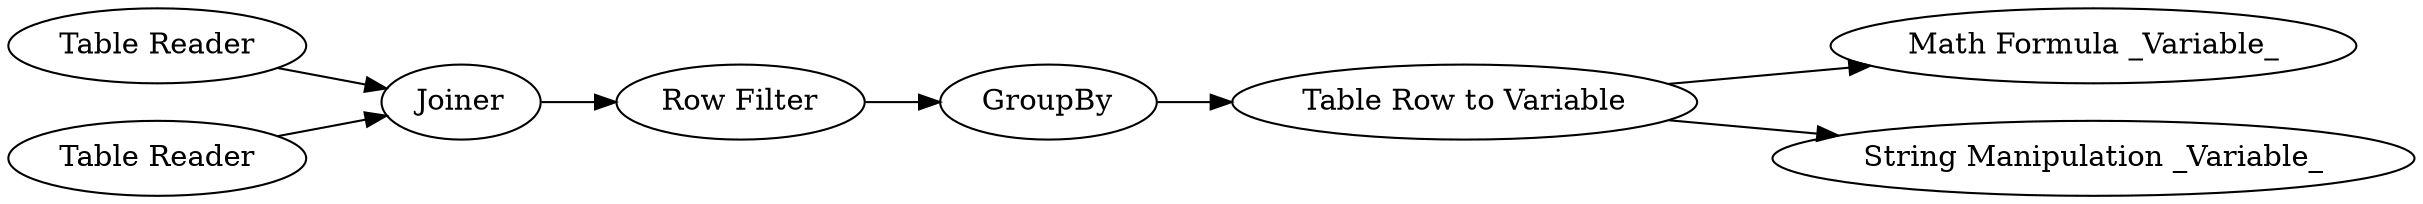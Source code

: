 digraph {
	9 -> 8
	4 -> 5
	8 -> 6
	6 -> 10
	6 -> 7
	5 -> 9
	1 -> 5
	5 [label=Joiner]
	1 [label="Table Reader"]
	7 [label="String Manipulation _Variable_"]
	9 [label="Row Filter"]
	4 [label="Table Reader"]
	6 [label="Table Row to Variable"]
	8 [label=GroupBy]
	10 [label="Math Formula _Variable_"]
	rankdir=LR
}

